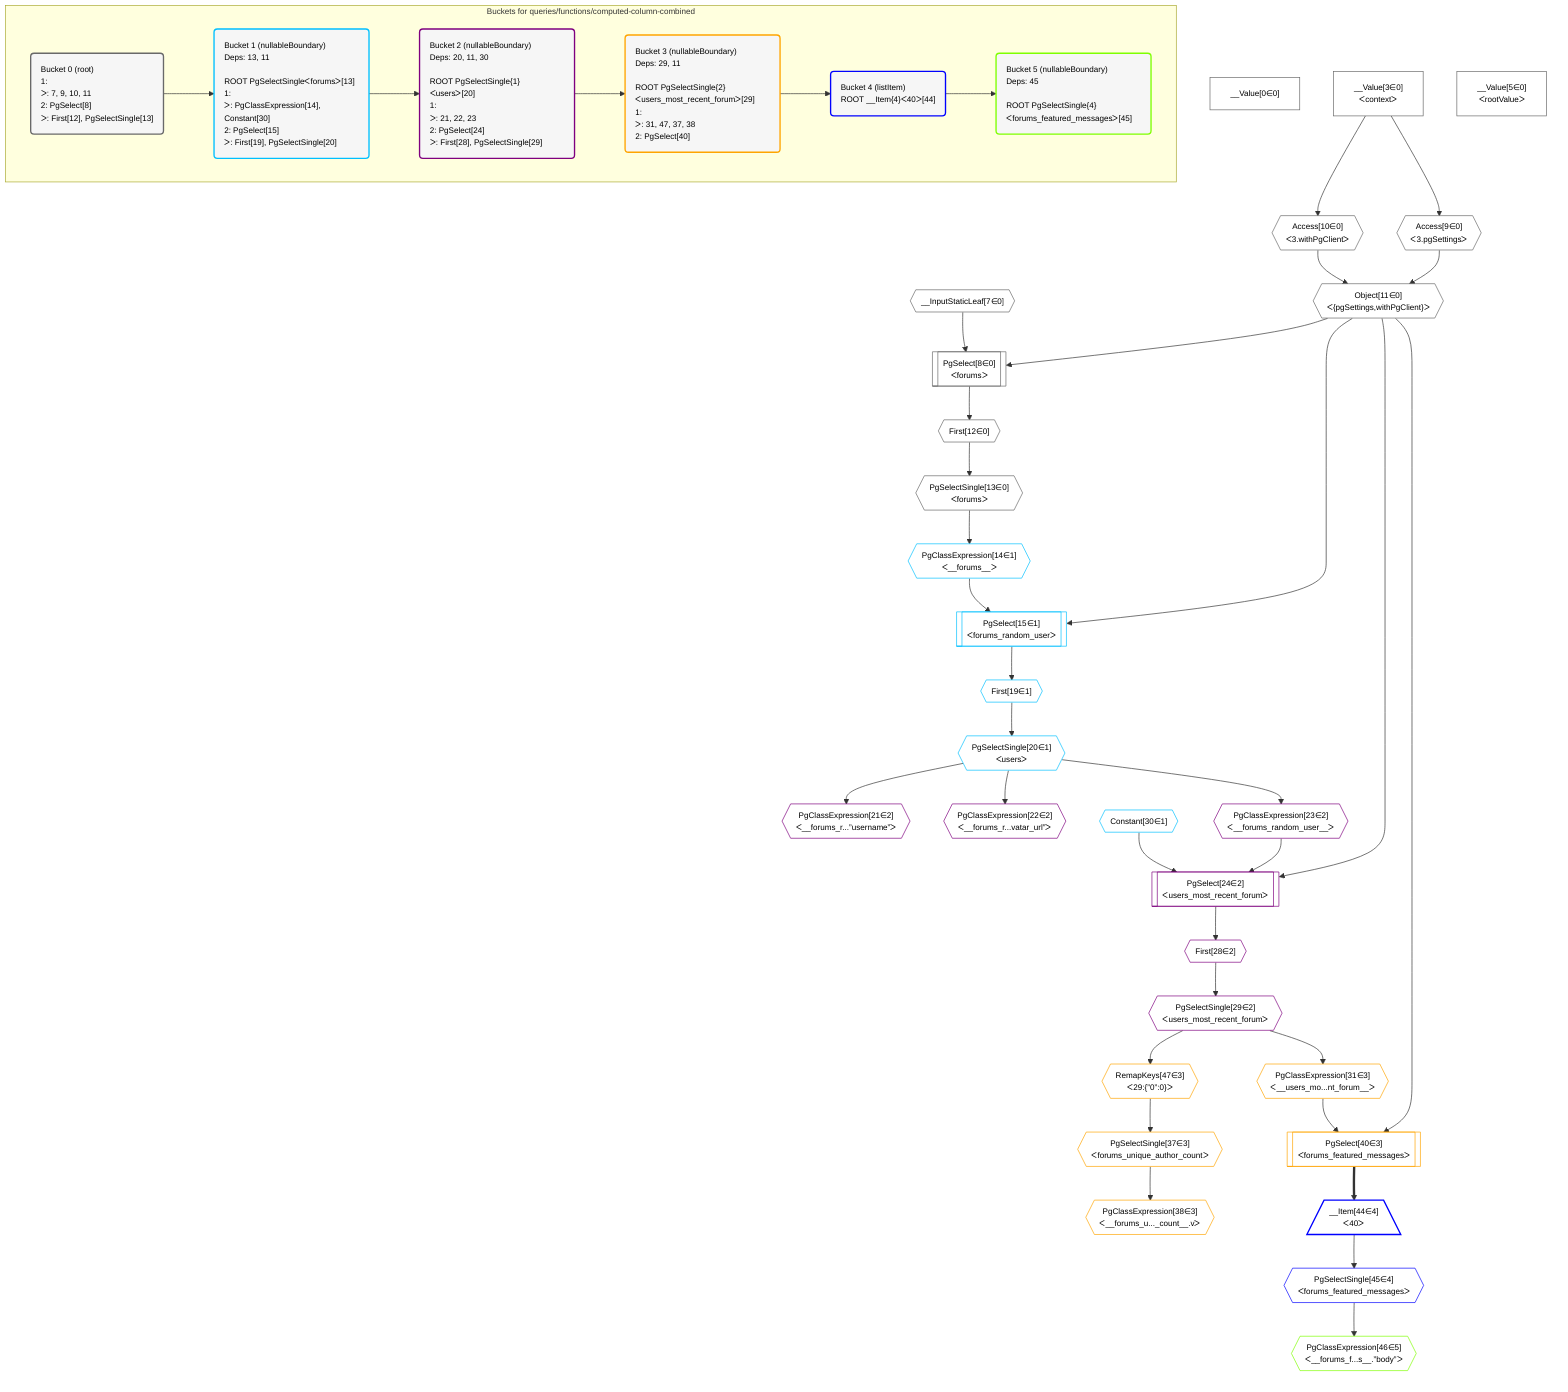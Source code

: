 %%{init: {'themeVariables': { 'fontSize': '12px'}}}%%
graph TD
    classDef path fill:#eee,stroke:#000,color:#000
    classDef plan fill:#fff,stroke-width:1px,color:#000
    classDef itemplan fill:#fff,stroke-width:2px,color:#000
    classDef unbatchedplan fill:#dff,stroke-width:1px,color:#000
    classDef sideeffectplan fill:#fcc,stroke-width:2px,color:#000
    classDef bucket fill:#f6f6f6,color:#000,stroke-width:2px,text-align:left


    %% define steps
    __Value0["__Value[0∈0]"]:::plan
    __Value3["__Value[3∈0]<br />ᐸcontextᐳ"]:::plan
    __Value5["__Value[5∈0]<br />ᐸrootValueᐳ"]:::plan
    __InputStaticLeaf7{{"__InputStaticLeaf[7∈0]"}}:::plan
    Access9{{"Access[9∈0]<br />ᐸ3.pgSettingsᐳ"}}:::plan
    Access10{{"Access[10∈0]<br />ᐸ3.withPgClientᐳ"}}:::plan
    Object11{{"Object[11∈0]<br />ᐸ{pgSettings,withPgClient}ᐳ"}}:::plan
    PgSelect8[["PgSelect[8∈0]<br />ᐸforumsᐳ"]]:::plan
    First12{{"First[12∈0]"}}:::plan
    PgSelectSingle13{{"PgSelectSingle[13∈0]<br />ᐸforumsᐳ"}}:::plan
    PgClassExpression14{{"PgClassExpression[14∈1]<br />ᐸ__forums__ᐳ"}}:::plan
    PgSelect15[["PgSelect[15∈1]<br />ᐸforums_random_userᐳ"]]:::plan
    First19{{"First[19∈1]"}}:::plan
    PgSelectSingle20{{"PgSelectSingle[20∈1]<br />ᐸusersᐳ"}}:::plan
    PgClassExpression21{{"PgClassExpression[21∈2]<br />ᐸ__forums_r...”username”ᐳ"}}:::plan
    PgClassExpression22{{"PgClassExpression[22∈2]<br />ᐸ__forums_r...vatar_url”ᐳ"}}:::plan
    PgClassExpression23{{"PgClassExpression[23∈2]<br />ᐸ__forums_random_user__ᐳ"}}:::plan
    Constant30{{"Constant[30∈1]"}}:::plan
    PgSelect24[["PgSelect[24∈2]<br />ᐸusers_most_recent_forumᐳ"]]:::plan
    First28{{"First[28∈2]"}}:::plan
    PgSelectSingle29{{"PgSelectSingle[29∈2]<br />ᐸusers_most_recent_forumᐳ"}}:::plan
    PgClassExpression31{{"PgClassExpression[31∈3]<br />ᐸ__users_mo...nt_forum__ᐳ"}}:::plan
    RemapKeys47{{"RemapKeys[47∈3]<br />ᐸ29:{”0”:0}ᐳ"}}:::plan
    PgSelectSingle37{{"PgSelectSingle[37∈3]<br />ᐸforums_unique_author_countᐳ"}}:::plan
    PgClassExpression38{{"PgClassExpression[38∈3]<br />ᐸ__forums_u..._count__.vᐳ"}}:::plan
    PgSelect40[["PgSelect[40∈3]<br />ᐸforums_featured_messagesᐳ"]]:::plan
    __Item44[/"__Item[44∈4]<br />ᐸ40ᐳ"\]:::itemplan
    PgSelectSingle45{{"PgSelectSingle[45∈4]<br />ᐸforums_featured_messagesᐳ"}}:::plan
    PgClassExpression46{{"PgClassExpression[46∈5]<br />ᐸ__forums_f...s__.”body”ᐳ"}}:::plan

    %% plan dependencies
    __Value3 --> Access9
    __Value3 --> Access10
    Access9 & Access10 --> Object11
    Object11 & __InputStaticLeaf7 --> PgSelect8
    PgSelect8 --> First12
    First12 --> PgSelectSingle13
    PgSelectSingle13 --> PgClassExpression14
    Object11 & PgClassExpression14 --> PgSelect15
    PgSelect15 --> First19
    First19 --> PgSelectSingle20
    PgSelectSingle20 --> PgClassExpression21
    PgSelectSingle20 --> PgClassExpression22
    PgSelectSingle20 --> PgClassExpression23
    Object11 & PgClassExpression23 & Constant30 --> PgSelect24
    PgSelect24 --> First28
    First28 --> PgSelectSingle29
    PgSelectSingle29 --> PgClassExpression31
    PgSelectSingle29 --> RemapKeys47
    RemapKeys47 --> PgSelectSingle37
    PgSelectSingle37 --> PgClassExpression38
    Object11 & PgClassExpression31 --> PgSelect40
    PgSelect40 ==> __Item44
    __Item44 --> PgSelectSingle45
    PgSelectSingle45 --> PgClassExpression46

    subgraph "Buckets for queries/functions/computed-column-combined"
    Bucket0("Bucket 0 (root)<br />1: <br />ᐳ: 7, 9, 10, 11<br />2: PgSelect[8]<br />ᐳ: First[12], PgSelectSingle[13]"):::bucket
    classDef bucket0 stroke:#696969
    class Bucket0,__Value0,__Value3,__Value5,__InputStaticLeaf7,PgSelect8,Access9,Access10,Object11,First12,PgSelectSingle13 bucket0
    Bucket1("Bucket 1 (nullableBoundary)<br />Deps: 13, 11<br /><br />ROOT PgSelectSingleᐸforumsᐳ[13]<br />1: <br />ᐳ: PgClassExpression[14], Constant[30]<br />2: PgSelect[15]<br />ᐳ: First[19], PgSelectSingle[20]"):::bucket
    classDef bucket1 stroke:#00bfff
    class Bucket1,PgClassExpression14,PgSelect15,First19,PgSelectSingle20,Constant30 bucket1
    Bucket2("Bucket 2 (nullableBoundary)<br />Deps: 20, 11, 30<br /><br />ROOT PgSelectSingle{1}ᐸusersᐳ[20]<br />1: <br />ᐳ: 21, 22, 23<br />2: PgSelect[24]<br />ᐳ: First[28], PgSelectSingle[29]"):::bucket
    classDef bucket2 stroke:#7f007f
    class Bucket2,PgClassExpression21,PgClassExpression22,PgClassExpression23,PgSelect24,First28,PgSelectSingle29 bucket2
    Bucket3("Bucket 3 (nullableBoundary)<br />Deps: 29, 11<br /><br />ROOT PgSelectSingle{2}ᐸusers_most_recent_forumᐳ[29]<br />1: <br />ᐳ: 31, 47, 37, 38<br />2: PgSelect[40]"):::bucket
    classDef bucket3 stroke:#ffa500
    class Bucket3,PgClassExpression31,PgSelectSingle37,PgClassExpression38,PgSelect40,RemapKeys47 bucket3
    Bucket4("Bucket 4 (listItem)<br />ROOT __Item{4}ᐸ40ᐳ[44]"):::bucket
    classDef bucket4 stroke:#0000ff
    class Bucket4,__Item44,PgSelectSingle45 bucket4
    Bucket5("Bucket 5 (nullableBoundary)<br />Deps: 45<br /><br />ROOT PgSelectSingle{4}ᐸforums_featured_messagesᐳ[45]"):::bucket
    classDef bucket5 stroke:#7fff00
    class Bucket5,PgClassExpression46 bucket5
    Bucket0 --> Bucket1
    Bucket1 --> Bucket2
    Bucket2 --> Bucket3
    Bucket3 --> Bucket4
    Bucket4 --> Bucket5
    end